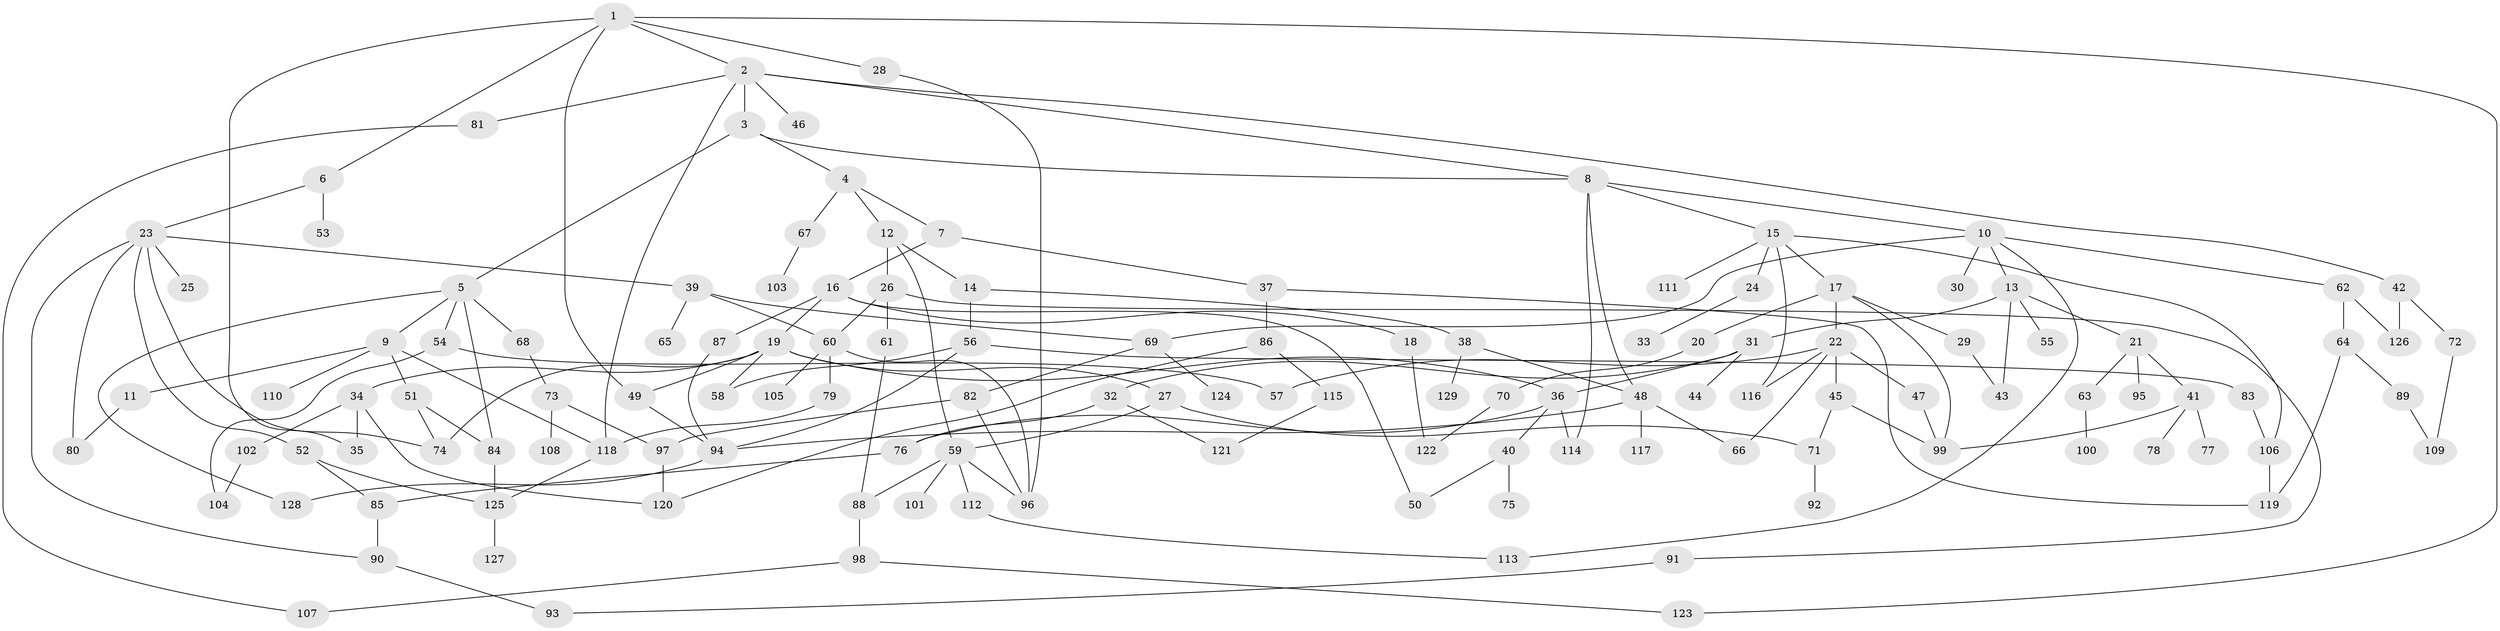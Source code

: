 // Generated by graph-tools (version 1.1) at 2025/25/03/09/25 03:25:29]
// undirected, 129 vertices, 181 edges
graph export_dot {
graph [start="1"]
  node [color=gray90,style=filled];
  1;
  2;
  3;
  4;
  5;
  6;
  7;
  8;
  9;
  10;
  11;
  12;
  13;
  14;
  15;
  16;
  17;
  18;
  19;
  20;
  21;
  22;
  23;
  24;
  25;
  26;
  27;
  28;
  29;
  30;
  31;
  32;
  33;
  34;
  35;
  36;
  37;
  38;
  39;
  40;
  41;
  42;
  43;
  44;
  45;
  46;
  47;
  48;
  49;
  50;
  51;
  52;
  53;
  54;
  55;
  56;
  57;
  58;
  59;
  60;
  61;
  62;
  63;
  64;
  65;
  66;
  67;
  68;
  69;
  70;
  71;
  72;
  73;
  74;
  75;
  76;
  77;
  78;
  79;
  80;
  81;
  82;
  83;
  84;
  85;
  86;
  87;
  88;
  89;
  90;
  91;
  92;
  93;
  94;
  95;
  96;
  97;
  98;
  99;
  100;
  101;
  102;
  103;
  104;
  105;
  106;
  107;
  108;
  109;
  110;
  111;
  112;
  113;
  114;
  115;
  116;
  117;
  118;
  119;
  120;
  121;
  122;
  123;
  124;
  125;
  126;
  127;
  128;
  129;
  1 -- 2;
  1 -- 6;
  1 -- 28;
  1 -- 49;
  1 -- 123;
  1 -- 35;
  2 -- 3;
  2 -- 8;
  2 -- 42;
  2 -- 46;
  2 -- 81;
  2 -- 118;
  3 -- 4;
  3 -- 5;
  3 -- 8;
  4 -- 7;
  4 -- 12;
  4 -- 67;
  5 -- 9;
  5 -- 54;
  5 -- 68;
  5 -- 84;
  5 -- 128;
  6 -- 23;
  6 -- 53;
  7 -- 16;
  7 -- 37;
  8 -- 10;
  8 -- 15;
  8 -- 114;
  8 -- 48;
  9 -- 11;
  9 -- 51;
  9 -- 110;
  9 -- 118;
  10 -- 13;
  10 -- 30;
  10 -- 62;
  10 -- 113;
  10 -- 69;
  11 -- 80;
  12 -- 14;
  12 -- 26;
  12 -- 59;
  13 -- 21;
  13 -- 31;
  13 -- 43;
  13 -- 55;
  14 -- 38;
  14 -- 56;
  15 -- 17;
  15 -- 24;
  15 -- 111;
  15 -- 116;
  15 -- 106;
  16 -- 18;
  16 -- 19;
  16 -- 50;
  16 -- 87;
  17 -- 20;
  17 -- 22;
  17 -- 29;
  17 -- 99;
  18 -- 122;
  19 -- 27;
  19 -- 34;
  19 -- 74;
  19 -- 49;
  19 -- 58;
  19 -- 36;
  20 -- 70;
  21 -- 41;
  21 -- 63;
  21 -- 95;
  22 -- 45;
  22 -- 47;
  22 -- 116;
  22 -- 66;
  22 -- 57;
  23 -- 25;
  23 -- 39;
  23 -- 52;
  23 -- 80;
  23 -- 74;
  23 -- 90;
  24 -- 33;
  26 -- 60;
  26 -- 61;
  26 -- 91;
  27 -- 59;
  27 -- 71;
  28 -- 96;
  29 -- 43;
  31 -- 32;
  31 -- 36;
  31 -- 44;
  32 -- 121;
  32 -- 76;
  34 -- 35;
  34 -- 102;
  34 -- 120;
  36 -- 40;
  36 -- 76;
  36 -- 114;
  37 -- 86;
  37 -- 119;
  38 -- 48;
  38 -- 129;
  39 -- 65;
  39 -- 69;
  39 -- 60;
  40 -- 75;
  40 -- 50;
  41 -- 77;
  41 -- 78;
  41 -- 99;
  42 -- 72;
  42 -- 126;
  45 -- 71;
  45 -- 99;
  47 -- 99;
  48 -- 66;
  48 -- 117;
  48 -- 94;
  49 -- 94;
  51 -- 74;
  51 -- 84;
  52 -- 85;
  52 -- 125;
  54 -- 57;
  54 -- 104;
  56 -- 58;
  56 -- 83;
  56 -- 94;
  59 -- 88;
  59 -- 96;
  59 -- 101;
  59 -- 112;
  60 -- 79;
  60 -- 105;
  60 -- 96;
  61 -- 88;
  62 -- 64;
  62 -- 126;
  63 -- 100;
  64 -- 89;
  64 -- 119;
  67 -- 103;
  68 -- 73;
  69 -- 82;
  69 -- 124;
  70 -- 122;
  71 -- 92;
  72 -- 109;
  73 -- 108;
  73 -- 97;
  76 -- 85;
  79 -- 118;
  81 -- 107;
  82 -- 97;
  82 -- 96;
  83 -- 106;
  84 -- 125;
  85 -- 90;
  86 -- 115;
  86 -- 120;
  87 -- 94;
  88 -- 98;
  89 -- 109;
  90 -- 93;
  91 -- 93;
  94 -- 128;
  97 -- 120;
  98 -- 107;
  98 -- 123;
  102 -- 104;
  106 -- 119;
  112 -- 113;
  115 -- 121;
  118 -- 125;
  125 -- 127;
}
